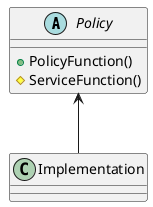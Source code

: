 @startuml Figure 9-3
abstract Policy {
    + PolicyFunction()
    # ServiceFunction()
}
class Implementation

Implementation -u-> Policy
@enduml